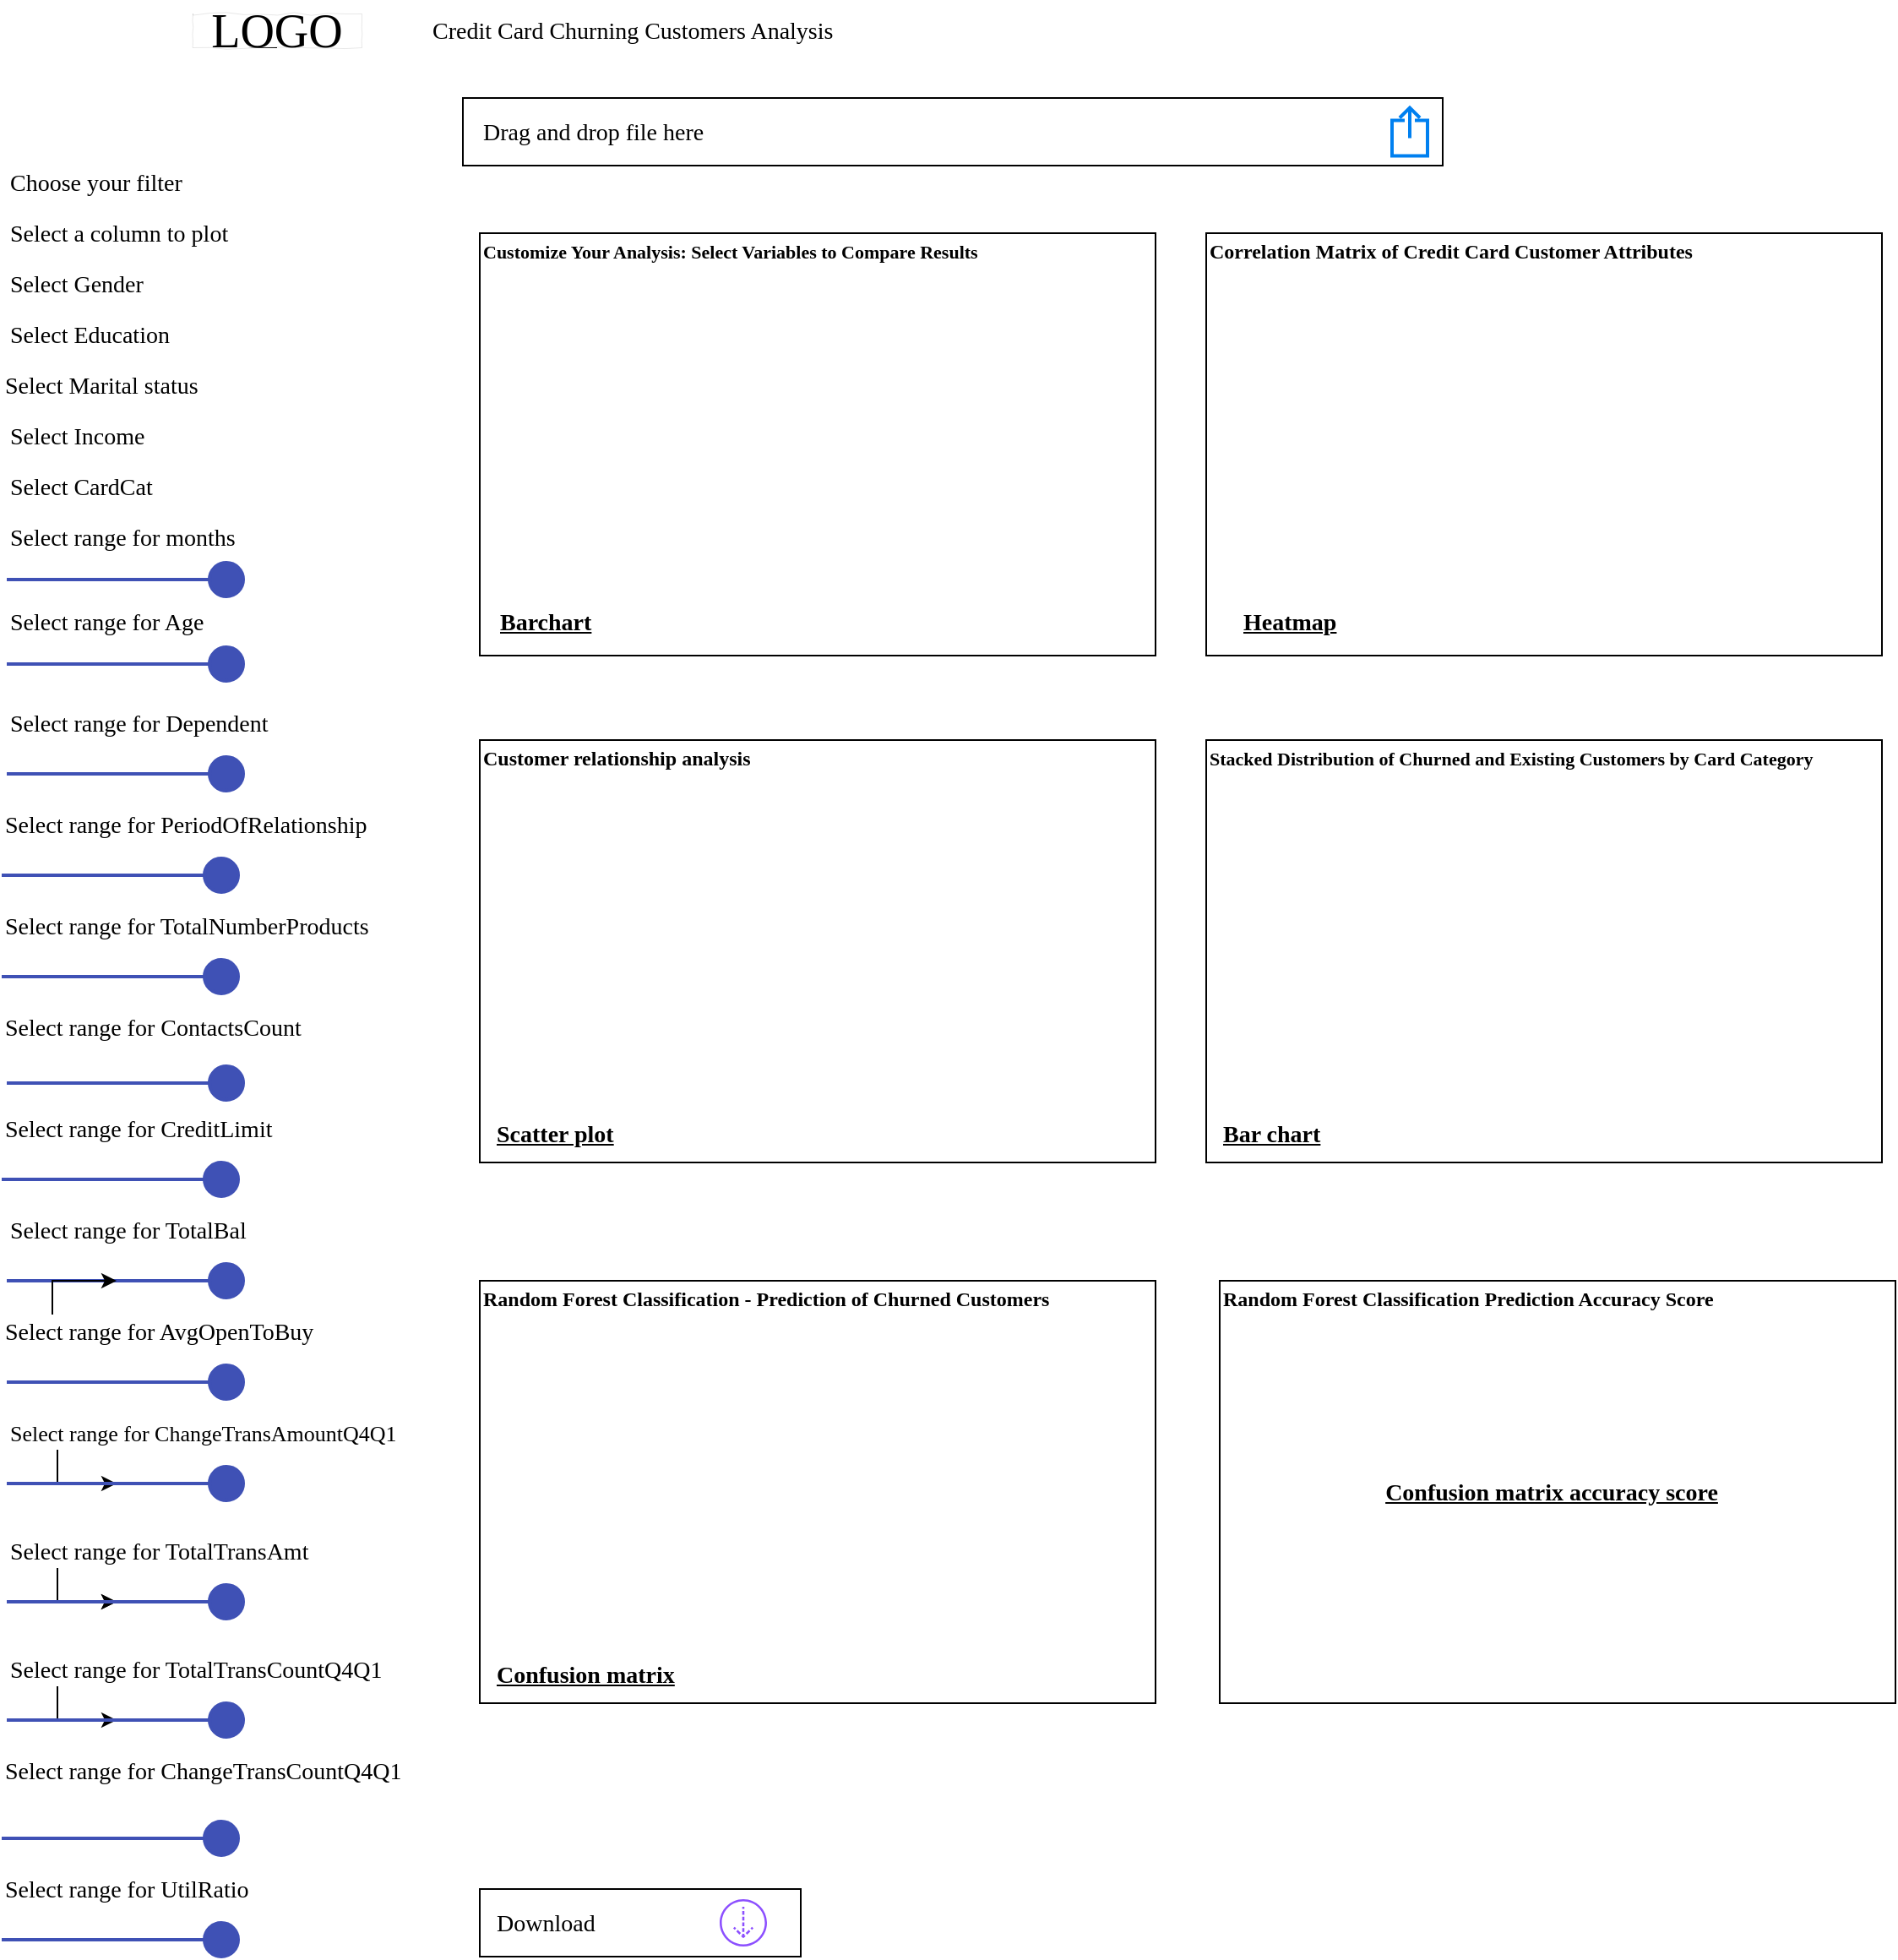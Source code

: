 <mxfile version="22.1.3" type="github">
  <diagram name="Page-1" id="03018318-947c-dd8e-b7a3-06fadd420f32">
    <mxGraphModel dx="1193" dy="633" grid="1" gridSize="10" guides="1" tooltips="1" connect="1" arrows="1" fold="1" page="1" pageScale="1" pageWidth="1100" pageHeight="850" background="none" math="0" shadow="0">
      <root>
        <mxCell id="0" />
        <mxCell id="1" parent="0" />
        <mxCell id="ZoQ4Q6qBY-CvNYGnSl1H-53" style="edgeStyle=orthogonalEdgeStyle;rounded=0;orthogonalLoop=1;jettySize=auto;html=1;exitX=0.5;exitY=1;exitDx=0;exitDy=0;" edge="1" parent="1" source="677b7b8949515195-2">
          <mxGeometry relative="1" as="geometry">
            <mxPoint x="170" y="30.0" as="targetPoint" />
          </mxGeometry>
        </mxCell>
        <mxCell id="677b7b8949515195-2" value="LOGO" style="whiteSpace=wrap;html=1;rounded=0;shadow=0;labelBackgroundColor=none;strokeWidth=0;fontFamily=Verdana;fontSize=28;align=center;comic=1;" parent="1" vertex="1">
          <mxGeometry x="150" y="30" width="100" height="20" as="geometry" />
        </mxCell>
        <mxCell id="677b7b8949515195-4" value="Credit Card Churning Customers Analysis" style="text;html=1;points=[];align=left;verticalAlign=top;spacingTop=-4;fontSize=14;fontFamily=Verdana" parent="1" vertex="1">
          <mxGeometry x="290" y="30" width="60" height="20" as="geometry" />
        </mxCell>
        <mxCell id="677b7b8949515195-11" value="Select range for months" style="text;html=1;points=[];align=left;verticalAlign=top;spacingTop=-4;fontSize=14;fontFamily=Verdana" parent="1" vertex="1">
          <mxGeometry x="40" y="330" width="60" height="20" as="geometry" />
        </mxCell>
        <mxCell id="677b7b8949515195-27" value="Choose your filter" style="text;html=1;points=[];align=left;verticalAlign=top;spacingTop=-4;fontSize=14;fontFamily=Verdana" parent="1" vertex="1">
          <mxGeometry x="40" y="120" width="170" height="20" as="geometry" />
        </mxCell>
        <mxCell id="677b7b8949515195-28" value="Select a column to plot" style="text;html=1;points=[];align=left;verticalAlign=top;spacingTop=-4;fontSize=14;fontFamily=Verdana" parent="1" vertex="1">
          <mxGeometry x="40" y="150" width="170" height="20" as="geometry" />
        </mxCell>
        <mxCell id="677b7b8949515195-29" value="Select Gender" style="text;html=1;points=[];align=left;verticalAlign=top;spacingTop=-4;fontSize=14;fontFamily=Verdana" parent="1" vertex="1">
          <mxGeometry x="40" y="180" width="170" height="20" as="geometry" />
        </mxCell>
        <mxCell id="677b7b8949515195-30" value="Select Education" style="text;html=1;points=[];align=left;verticalAlign=top;spacingTop=-4;fontSize=14;fontFamily=Verdana" parent="1" vertex="1">
          <mxGeometry x="40" y="210" width="170" height="20" as="geometry" />
        </mxCell>
        <mxCell id="677b7b8949515195-31" value="Select CardCat" style="text;html=1;points=[];align=left;verticalAlign=top;spacingTop=-4;fontSize=14;fontFamily=Verdana" parent="1" vertex="1">
          <mxGeometry x="40" y="300" width="170" height="20" as="geometry" />
        </mxCell>
        <mxCell id="677b7b8949515195-39" value="Select Marital status" style="text;html=1;points=[];align=left;verticalAlign=top;spacingTop=-4;fontSize=14;fontFamily=Verdana" parent="1" vertex="1">
          <mxGeometry x="37" y="240" width="170" height="20" as="geometry" />
        </mxCell>
        <mxCell id="677b7b8949515195-40" value="Select Income" style="text;html=1;points=[];align=left;verticalAlign=top;spacingTop=-4;fontSize=14;fontFamily=Verdana" parent="1" vertex="1">
          <mxGeometry x="40" y="270" width="170" height="20" as="geometry" />
        </mxCell>
        <mxCell id="ZoQ4Q6qBY-CvNYGnSl1H-1" value="" style="dashed=0;verticalLabelPosition=bottom;verticalAlign=top;align=center;shape=mxgraph.gmdl.slider2;barPos=100;strokeColor=#3F51B5;opacity=100;strokeWidth=2;fillColor=#3F51B5;handleSize=20;shadow=0;html=1;" vertex="1" parent="1">
          <mxGeometry x="40" y="355" width="130" height="20" as="geometry" />
        </mxCell>
        <mxCell id="ZoQ4Q6qBY-CvNYGnSl1H-6" value="Select range for Age" style="text;html=1;points=[];align=left;verticalAlign=top;spacingTop=-4;fontSize=14;fontFamily=Verdana" vertex="1" parent="1">
          <mxGeometry x="40" y="380" width="60" height="20" as="geometry" />
        </mxCell>
        <mxCell id="ZoQ4Q6qBY-CvNYGnSl1H-7" value="" style="dashed=0;verticalLabelPosition=bottom;verticalAlign=top;align=center;shape=mxgraph.gmdl.slider2;barPos=100;strokeColor=#3F51B5;opacity=100;strokeWidth=2;fillColor=#3F51B5;handleSize=20;shadow=0;html=1;" vertex="1" parent="1">
          <mxGeometry x="40" y="405" width="130" height="20" as="geometry" />
        </mxCell>
        <mxCell id="ZoQ4Q6qBY-CvNYGnSl1H-10" value="Select range for Dependent" style="text;html=1;points=[];align=left;verticalAlign=top;spacingTop=-4;fontSize=14;fontFamily=Verdana" vertex="1" parent="1">
          <mxGeometry x="40" y="440" width="60" height="20" as="geometry" />
        </mxCell>
        <mxCell id="ZoQ4Q6qBY-CvNYGnSl1H-11" value="" style="dashed=0;verticalLabelPosition=bottom;verticalAlign=top;align=center;shape=mxgraph.gmdl.slider2;barPos=100;strokeColor=#3F51B5;opacity=100;strokeWidth=2;fillColor=#3F51B5;handleSize=20;shadow=0;html=1;" vertex="1" parent="1">
          <mxGeometry x="40" y="470" width="130" height="20" as="geometry" />
        </mxCell>
        <mxCell id="ZoQ4Q6qBY-CvNYGnSl1H-12" value="Select range for PeriodOfRelationship" style="text;html=1;points=[];align=left;verticalAlign=top;spacingTop=-4;fontSize=14;fontFamily=Verdana" vertex="1" parent="1">
          <mxGeometry x="37" y="500" width="60" height="20" as="geometry" />
        </mxCell>
        <mxCell id="ZoQ4Q6qBY-CvNYGnSl1H-13" value="" style="dashed=0;verticalLabelPosition=bottom;verticalAlign=top;align=center;shape=mxgraph.gmdl.slider2;barPos=100;strokeColor=#3F51B5;opacity=100;strokeWidth=2;fillColor=#3F51B5;handleSize=20;shadow=0;html=1;" vertex="1" parent="1">
          <mxGeometry x="37" y="530" width="130" height="20" as="geometry" />
        </mxCell>
        <mxCell id="ZoQ4Q6qBY-CvNYGnSl1H-15" value="Select range for TotalNumberProducts" style="text;html=1;points=[];align=left;verticalAlign=top;spacingTop=-4;fontSize=14;fontFamily=Verdana" vertex="1" parent="1">
          <mxGeometry x="37" y="560" width="60" height="20" as="geometry" />
        </mxCell>
        <mxCell id="ZoQ4Q6qBY-CvNYGnSl1H-16" value="" style="dashed=0;verticalLabelPosition=bottom;verticalAlign=top;align=center;shape=mxgraph.gmdl.slider2;barPos=100;strokeColor=#3F51B5;opacity=100;strokeWidth=2;fillColor=#3F51B5;handleSize=20;shadow=0;html=1;" vertex="1" parent="1">
          <mxGeometry x="37" y="590" width="130" height="20" as="geometry" />
        </mxCell>
        <mxCell id="ZoQ4Q6qBY-CvNYGnSl1H-17" value="Select range for ContactsCount" style="text;html=1;points=[];align=left;verticalAlign=top;spacingTop=-4;fontSize=14;fontFamily=Verdana" vertex="1" parent="1">
          <mxGeometry x="37" y="620" width="60" height="20" as="geometry" />
        </mxCell>
        <mxCell id="ZoQ4Q6qBY-CvNYGnSl1H-18" value="" style="dashed=0;verticalLabelPosition=bottom;verticalAlign=top;align=center;shape=mxgraph.gmdl.slider2;barPos=100;strokeColor=#3F51B5;opacity=100;strokeWidth=2;fillColor=#3F51B5;handleSize=20;shadow=0;html=1;" vertex="1" parent="1">
          <mxGeometry x="40" y="653" width="130" height="20" as="geometry" />
        </mxCell>
        <mxCell id="ZoQ4Q6qBY-CvNYGnSl1H-19" value="Select range for CreditLimit" style="text;html=1;points=[];align=left;verticalAlign=top;spacingTop=-4;fontSize=14;fontFamily=Verdana" vertex="1" parent="1">
          <mxGeometry x="37" y="680" width="60" height="20" as="geometry" />
        </mxCell>
        <mxCell id="ZoQ4Q6qBY-CvNYGnSl1H-20" value="" style="dashed=0;verticalLabelPosition=bottom;verticalAlign=top;align=center;shape=mxgraph.gmdl.slider2;barPos=100;strokeColor=#3F51B5;opacity=100;strokeWidth=2;fillColor=#3F51B5;handleSize=20;shadow=0;html=1;" vertex="1" parent="1">
          <mxGeometry x="40" y="830" width="130" height="20" as="geometry" />
        </mxCell>
        <mxCell id="ZoQ4Q6qBY-CvNYGnSl1H-23" value="Select range for TotalBal" style="text;html=1;points=[];align=left;verticalAlign=top;spacingTop=-4;fontSize=14;fontFamily=Verdana" vertex="1" parent="1">
          <mxGeometry x="40" y="740" width="60" height="20" as="geometry" />
        </mxCell>
        <mxCell id="ZoQ4Q6qBY-CvNYGnSl1H-24" value="" style="dashed=0;verticalLabelPosition=bottom;verticalAlign=top;align=center;shape=mxgraph.gmdl.slider2;barPos=100;strokeColor=#3F51B5;opacity=100;strokeWidth=2;fillColor=#3F51B5;handleSize=20;shadow=0;html=1;" vertex="1" parent="1">
          <mxGeometry x="40" y="770" width="130" height="20" as="geometry" />
        </mxCell>
        <mxCell id="ZoQ4Q6qBY-CvNYGnSl1H-27" value="" style="edgeStyle=orthogonalEdgeStyle;rounded=0;orthogonalLoop=1;jettySize=auto;html=1;" edge="1" parent="1" source="ZoQ4Q6qBY-CvNYGnSl1H-25" target="ZoQ4Q6qBY-CvNYGnSl1H-24">
          <mxGeometry relative="1" as="geometry" />
        </mxCell>
        <mxCell id="ZoQ4Q6qBY-CvNYGnSl1H-25" value="Select range for AvgOpenToBuy" style="text;html=1;points=[];align=left;verticalAlign=top;spacingTop=-4;fontSize=14;fontFamily=Verdana" vertex="1" parent="1">
          <mxGeometry x="37" y="800" width="60" height="20" as="geometry" />
        </mxCell>
        <mxCell id="ZoQ4Q6qBY-CvNYGnSl1H-26" value="" style="dashed=0;verticalLabelPosition=bottom;verticalAlign=top;align=center;shape=mxgraph.gmdl.slider2;barPos=100;strokeColor=#3F51B5;opacity=100;strokeWidth=2;fillColor=#3F51B5;handleSize=20;shadow=0;html=1;" vertex="1" parent="1">
          <mxGeometry x="37" y="710" width="130" height="20" as="geometry" />
        </mxCell>
        <mxCell id="ZoQ4Q6qBY-CvNYGnSl1H-32" value="" style="edgeStyle=orthogonalEdgeStyle;rounded=0;orthogonalLoop=1;jettySize=auto;html=1;" edge="1" parent="1" source="ZoQ4Q6qBY-CvNYGnSl1H-28" target="ZoQ4Q6qBY-CvNYGnSl1H-29">
          <mxGeometry relative="1" as="geometry" />
        </mxCell>
        <mxCell id="ZoQ4Q6qBY-CvNYGnSl1H-28" value="Select range for ChangeTransAmountQ4Q1" style="text;html=1;points=[];align=left;verticalAlign=top;spacingTop=-4;fontSize=13;fontFamily=Verdana" vertex="1" parent="1">
          <mxGeometry x="40" y="860" width="60" height="20" as="geometry" />
        </mxCell>
        <mxCell id="ZoQ4Q6qBY-CvNYGnSl1H-29" value="" style="dashed=0;verticalLabelPosition=bottom;verticalAlign=top;align=center;shape=mxgraph.gmdl.slider2;barPos=100;strokeColor=#3F51B5;opacity=100;strokeWidth=2;fillColor=#3F51B5;handleSize=20;shadow=0;html=1;" vertex="1" parent="1">
          <mxGeometry x="40" y="890" width="130" height="20" as="geometry" />
        </mxCell>
        <mxCell id="ZoQ4Q6qBY-CvNYGnSl1H-35" value="" style="edgeStyle=orthogonalEdgeStyle;rounded=0;orthogonalLoop=1;jettySize=auto;html=1;" edge="1" parent="1" source="ZoQ4Q6qBY-CvNYGnSl1H-33" target="ZoQ4Q6qBY-CvNYGnSl1H-34">
          <mxGeometry relative="1" as="geometry" />
        </mxCell>
        <mxCell id="ZoQ4Q6qBY-CvNYGnSl1H-38" value="" style="edgeStyle=orthogonalEdgeStyle;rounded=0;orthogonalLoop=1;jettySize=auto;html=1;" edge="1" parent="1" source="ZoQ4Q6qBY-CvNYGnSl1H-33" target="ZoQ4Q6qBY-CvNYGnSl1H-34">
          <mxGeometry relative="1" as="geometry" />
        </mxCell>
        <mxCell id="ZoQ4Q6qBY-CvNYGnSl1H-33" value="Select range for TotalTransAmt" style="text;html=1;points=[];align=left;verticalAlign=top;spacingTop=-4;fontSize=14;fontFamily=Verdana" vertex="1" parent="1">
          <mxGeometry x="40" y="930" width="60" height="20" as="geometry" />
        </mxCell>
        <mxCell id="ZoQ4Q6qBY-CvNYGnSl1H-34" value="" style="dashed=0;verticalLabelPosition=bottom;verticalAlign=top;align=center;shape=mxgraph.gmdl.slider2;barPos=100;strokeColor=#3F51B5;opacity=100;strokeWidth=2;fillColor=#3F51B5;handleSize=20;shadow=0;html=1;" vertex="1" parent="1">
          <mxGeometry x="40" y="960" width="130" height="20" as="geometry" />
        </mxCell>
        <mxCell id="ZoQ4Q6qBY-CvNYGnSl1H-43" value="" style="edgeStyle=orthogonalEdgeStyle;rounded=0;orthogonalLoop=1;jettySize=auto;html=1;" edge="1" parent="1" source="ZoQ4Q6qBY-CvNYGnSl1H-39" target="ZoQ4Q6qBY-CvNYGnSl1H-40">
          <mxGeometry relative="1" as="geometry" />
        </mxCell>
        <mxCell id="ZoQ4Q6qBY-CvNYGnSl1H-39" value="Select range for TotalTransCountQ4Q1" style="text;html=1;points=[];align=left;verticalAlign=top;spacingTop=-4;fontSize=14;fontFamily=Verdana" vertex="1" parent="1">
          <mxGeometry x="40" y="1000" width="60" height="20" as="geometry" />
        </mxCell>
        <mxCell id="ZoQ4Q6qBY-CvNYGnSl1H-40" value="" style="dashed=0;verticalLabelPosition=bottom;verticalAlign=top;align=center;shape=mxgraph.gmdl.slider2;barPos=100;strokeColor=#3F51B5;opacity=100;strokeWidth=2;fillColor=#3F51B5;handleSize=20;shadow=0;html=1;" vertex="1" parent="1">
          <mxGeometry x="40" y="1030" width="130" height="20" as="geometry" />
        </mxCell>
        <mxCell id="ZoQ4Q6qBY-CvNYGnSl1H-48" value="Select range for ChangeTransCountQ4Q1" style="text;html=1;points=[];align=left;verticalAlign=top;spacingTop=-4;fontSize=14;fontFamily=Verdana" vertex="1" parent="1">
          <mxGeometry x="37" y="1060" width="60" height="20" as="geometry" />
        </mxCell>
        <mxCell id="ZoQ4Q6qBY-CvNYGnSl1H-49" value="" style="dashed=0;verticalLabelPosition=bottom;verticalAlign=top;align=center;shape=mxgraph.gmdl.slider2;barPos=100;strokeColor=#3F51B5;opacity=100;strokeWidth=2;fillColor=#3F51B5;handleSize=20;shadow=0;html=1;" vertex="1" parent="1">
          <mxGeometry x="37" y="1160" width="130" height="20" as="geometry" />
        </mxCell>
        <mxCell id="ZoQ4Q6qBY-CvNYGnSl1H-51" value="Select range for UtilRatio" style="text;html=1;points=[];align=left;verticalAlign=top;spacingTop=-4;fontSize=14;fontFamily=Verdana" vertex="1" parent="1">
          <mxGeometry x="37" y="1130" width="60" height="20" as="geometry" />
        </mxCell>
        <mxCell id="ZoQ4Q6qBY-CvNYGnSl1H-52" value="" style="dashed=0;verticalLabelPosition=bottom;verticalAlign=top;align=center;shape=mxgraph.gmdl.slider2;barPos=100;strokeColor=#3F51B5;opacity=100;strokeWidth=2;fillColor=#3F51B5;handleSize=20;shadow=0;html=1;" vertex="1" parent="1">
          <mxGeometry x="37" y="1100" width="130" height="20" as="geometry" />
        </mxCell>
        <mxCell id="ZoQ4Q6qBY-CvNYGnSl1H-54" value="" style="rounded=0;whiteSpace=wrap;html=1;" vertex="1" parent="1">
          <mxGeometry x="310" y="80" width="580" height="40" as="geometry" />
        </mxCell>
        <mxCell id="ZoQ4Q6qBY-CvNYGnSl1H-55" value="Drag and drop file here" style="text;html=1;points=[];align=left;verticalAlign=top;spacingTop=-4;fontSize=14;fontFamily=Verdana" vertex="1" parent="1">
          <mxGeometry x="320" y="90" width="170" height="20" as="geometry" />
        </mxCell>
        <mxCell id="ZoQ4Q6qBY-CvNYGnSl1H-56" value="" style="html=1;verticalLabelPosition=bottom;align=center;labelBackgroundColor=#ffffff;verticalAlign=top;strokeWidth=2;strokeColor=#0080F0;shadow=0;dashed=0;shape=mxgraph.ios7.icons.share;" vertex="1" parent="1">
          <mxGeometry x="860" y="85.75" width="21" height="28.5" as="geometry" />
        </mxCell>
        <mxCell id="ZoQ4Q6qBY-CvNYGnSl1H-57" value="" style="rounded=0;whiteSpace=wrap;html=1;" vertex="1" parent="1">
          <mxGeometry x="320" y="160" width="400" height="250" as="geometry" />
        </mxCell>
        <mxCell id="ZoQ4Q6qBY-CvNYGnSl1H-58" value="&lt;font size=&quot;1&quot; style=&quot;&quot;&gt;&lt;b style=&quot;font-size: 11px;&quot;&gt;Customize Your Analysis: Select Variables to Compare Results&lt;/b&gt;&lt;/font&gt;" style="text;html=1;points=[];align=left;verticalAlign=top;spacingTop=-4;fontSize=14;fontFamily=Verdana" vertex="1" parent="1">
          <mxGeometry x="320" y="160" width="380" height="20" as="geometry" />
        </mxCell>
        <mxCell id="ZoQ4Q6qBY-CvNYGnSl1H-59" value="" style="shape=image;html=1;verticalAlign=top;verticalLabelPosition=bottom;labelBackgroundColor=#ffffff;imageAspect=0;aspect=fixed;image=https://cdn1.iconfinder.com/data/icons/unicons-line-vol-3/24/graph-bar-128.png" vertex="1" parent="1">
          <mxGeometry x="446" y="216" width="128" height="128" as="geometry" />
        </mxCell>
        <mxCell id="ZoQ4Q6qBY-CvNYGnSl1H-60" value="" style="rounded=0;whiteSpace=wrap;html=1;" vertex="1" parent="1">
          <mxGeometry x="750" y="160" width="400" height="250" as="geometry" />
        </mxCell>
        <mxCell id="ZoQ4Q6qBY-CvNYGnSl1H-61" value="&lt;font style=&quot;font-size: 12px;&quot;&gt;&lt;b&gt;Correlation Matrix of Credit Card Customer Attributes&lt;/b&gt;&lt;/font&gt;" style="text;html=1;points=[];align=left;verticalAlign=top;spacingTop=-4;fontSize=14;fontFamily=Verdana" vertex="1" parent="1">
          <mxGeometry x="750" y="160" width="380" height="20" as="geometry" />
        </mxCell>
        <mxCell id="ZoQ4Q6qBY-CvNYGnSl1H-79" value="" style="rounded=0;whiteSpace=wrap;html=1;" vertex="1" parent="1">
          <mxGeometry x="320" y="460" width="400" height="250" as="geometry" />
        </mxCell>
        <mxCell id="ZoQ4Q6qBY-CvNYGnSl1H-80" value="&lt;b&gt;&lt;font style=&quot;font-size: 12px;&quot;&gt;Customer relationship analysis&lt;/font&gt;&lt;/b&gt;" style="text;html=1;points=[];align=left;verticalAlign=top;spacingTop=-4;fontSize=14;fontFamily=Verdana" vertex="1" parent="1">
          <mxGeometry x="320" y="460" width="380" height="20" as="geometry" />
        </mxCell>
        <mxCell id="ZoQ4Q6qBY-CvNYGnSl1H-81" value="" style="shape=image;html=1;verticalAlign=top;verticalLabelPosition=bottom;labelBackgroundColor=#ffffff;imageAspect=0;aspect=fixed;image=https://cdn1.iconfinder.com/data/icons/unicons-line-vol-3/24/graph-bar-128.png" vertex="1" parent="1">
          <mxGeometry x="446" y="516" width="128" height="128" as="geometry" />
        </mxCell>
        <mxCell id="ZoQ4Q6qBY-CvNYGnSl1H-83" value="" style="shape=image;html=1;verticalAlign=top;verticalLabelPosition=bottom;labelBackgroundColor=#ffffff;imageAspect=0;aspect=fixed;image=https://cdn1.iconfinder.com/data/icons/unicons-line-vol-3/24/graph-bar-128.png" vertex="1" parent="1">
          <mxGeometry x="886" y="210" width="128" height="128" as="geometry" />
        </mxCell>
        <mxCell id="ZoQ4Q6qBY-CvNYGnSl1H-84" value="&lt;b&gt;&lt;u&gt;Barchart&lt;/u&gt;&lt;/b&gt;" style="text;html=1;points=[];align=left;verticalAlign=top;spacingTop=-4;fontSize=14;fontFamily=Verdana" vertex="1" parent="1">
          <mxGeometry x="330" y="380" width="170" height="20" as="geometry" />
        </mxCell>
        <mxCell id="ZoQ4Q6qBY-CvNYGnSl1H-85" value="&lt;b&gt;&lt;u&gt;Heatmap&lt;/u&gt;&lt;/b&gt;" style="text;html=1;points=[];align=left;verticalAlign=top;spacingTop=-4;fontSize=14;fontFamily=Verdana" vertex="1" parent="1">
          <mxGeometry x="770" y="380" width="170" height="20" as="geometry" />
        </mxCell>
        <mxCell id="ZoQ4Q6qBY-CvNYGnSl1H-86" value="&lt;b&gt;&lt;u&gt;Scatter plot&lt;/u&gt;&lt;/b&gt;" style="text;html=1;points=[];align=left;verticalAlign=top;spacingTop=-4;fontSize=14;fontFamily=Verdana" vertex="1" parent="1">
          <mxGeometry x="328" y="683" width="170" height="20" as="geometry" />
        </mxCell>
        <mxCell id="ZoQ4Q6qBY-CvNYGnSl1H-87" value="" style="rounded=0;whiteSpace=wrap;html=1;" vertex="1" parent="1">
          <mxGeometry x="750" y="460" width="400" height="250" as="geometry" />
        </mxCell>
        <mxCell id="ZoQ4Q6qBY-CvNYGnSl1H-88" value="&lt;font style=&quot;font-size: 11px;&quot;&gt;&lt;b&gt;Stacked Distribution of Churned and Existing Customers by Card Category&lt;/b&gt;&lt;/font&gt;" style="text;html=1;points=[];align=left;verticalAlign=top;spacingTop=-4;fontSize=14;fontFamily=Verdana" vertex="1" parent="1">
          <mxGeometry x="750" y="460" width="380" height="20" as="geometry" />
        </mxCell>
        <mxCell id="ZoQ4Q6qBY-CvNYGnSl1H-89" value="" style="shape=image;html=1;verticalAlign=top;verticalLabelPosition=bottom;labelBackgroundColor=#ffffff;imageAspect=0;aspect=fixed;image=https://cdn1.iconfinder.com/data/icons/unicons-line-vol-3/24/graph-bar-128.png" vertex="1" parent="1">
          <mxGeometry x="876" y="516" width="128" height="128" as="geometry" />
        </mxCell>
        <mxCell id="ZoQ4Q6qBY-CvNYGnSl1H-90" value="&lt;b&gt;&lt;u&gt;Bar chart&lt;/u&gt;&lt;/b&gt;" style="text;html=1;points=[];align=left;verticalAlign=top;spacingTop=-4;fontSize=14;fontFamily=Verdana" vertex="1" parent="1">
          <mxGeometry x="758" y="683" width="170" height="20" as="geometry" />
        </mxCell>
        <mxCell id="ZoQ4Q6qBY-CvNYGnSl1H-91" value="" style="rounded=0;whiteSpace=wrap;html=1;" vertex="1" parent="1">
          <mxGeometry x="320" y="780" width="400" height="250" as="geometry" />
        </mxCell>
        <mxCell id="ZoQ4Q6qBY-CvNYGnSl1H-92" value="&lt;font style=&quot;font-size: 12px;&quot;&gt;&lt;b&gt;Random Forest Classification - Prediction of Churned Customers&lt;/b&gt;&lt;/font&gt;" style="text;html=1;points=[];align=left;verticalAlign=top;spacingTop=-4;fontSize=14;fontFamily=Verdana" vertex="1" parent="1">
          <mxGeometry x="320" y="780" width="380" height="20" as="geometry" />
        </mxCell>
        <mxCell id="ZoQ4Q6qBY-CvNYGnSl1H-93" value="" style="shape=image;html=1;verticalAlign=top;verticalLabelPosition=bottom;labelBackgroundColor=#ffffff;imageAspect=0;aspect=fixed;image=https://cdn1.iconfinder.com/data/icons/unicons-line-vol-3/24/graph-bar-128.png" vertex="1" parent="1">
          <mxGeometry x="446" y="836" width="128" height="128" as="geometry" />
        </mxCell>
        <mxCell id="ZoQ4Q6qBY-CvNYGnSl1H-94" value="&lt;b&gt;&lt;u&gt;Confusion matrix&lt;/u&gt;&lt;/b&gt;" style="text;html=1;points=[];align=left;verticalAlign=top;spacingTop=-4;fontSize=14;fontFamily=Verdana" vertex="1" parent="1">
          <mxGeometry x="328" y="1003" width="170" height="20" as="geometry" />
        </mxCell>
        <mxCell id="ZoQ4Q6qBY-CvNYGnSl1H-95" value="" style="rounded=0;whiteSpace=wrap;html=1;" vertex="1" parent="1">
          <mxGeometry x="758" y="780" width="400" height="250" as="geometry" />
        </mxCell>
        <mxCell id="ZoQ4Q6qBY-CvNYGnSl1H-96" value="&lt;font style=&quot;font-size: 12px;&quot;&gt;&lt;b&gt;Random Forest Classification Prediction Accuracy Score&lt;/b&gt;&lt;/font&gt;" style="text;html=1;points=[];align=left;verticalAlign=top;spacingTop=-4;fontSize=14;fontFamily=Verdana" vertex="1" parent="1">
          <mxGeometry x="758" y="780" width="380" height="20" as="geometry" />
        </mxCell>
        <mxCell id="ZoQ4Q6qBY-CvNYGnSl1H-98" value="&lt;b&gt;&lt;u&gt;Confusion matrix accuracy score&lt;/u&gt;&lt;/b&gt;" style="text;html=1;points=[];align=center;verticalAlign=top;spacingTop=-4;fontSize=14;fontFamily=Verdana" vertex="1" parent="1">
          <mxGeometry x="758" y="895" width="392" height="20" as="geometry" />
        </mxCell>
        <mxCell id="ZoQ4Q6qBY-CvNYGnSl1H-99" value="" style="rounded=0;whiteSpace=wrap;html=1;" vertex="1" parent="1">
          <mxGeometry x="320" y="1140" width="190" height="40" as="geometry" />
        </mxCell>
        <mxCell id="ZoQ4Q6qBY-CvNYGnSl1H-100" value="Download" style="text;html=1;points=[];align=left;verticalAlign=top;spacingTop=-4;fontSize=14;fontFamily=Verdana" vertex="1" parent="1">
          <mxGeometry x="328" y="1150" width="60" height="20" as="geometry" />
        </mxCell>
        <mxCell id="ZoQ4Q6qBY-CvNYGnSl1H-101" value="" style="sketch=0;outlineConnect=0;fontColor=#232F3E;gradientColor=none;fillColor=#8C4FFF;strokeColor=none;dashed=0;verticalLabelPosition=bottom;verticalAlign=top;align=center;html=1;fontSize=12;fontStyle=0;aspect=fixed;pointerEvents=1;shape=mxgraph.aws4.download_distribution;" vertex="1" parent="1">
          <mxGeometry x="462" y="1146" width="28" height="28" as="geometry" />
        </mxCell>
      </root>
    </mxGraphModel>
  </diagram>
</mxfile>
